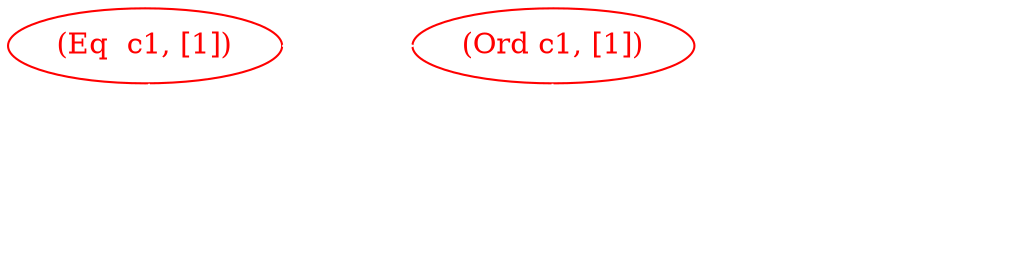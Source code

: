 digraph fgl {
        1 [label = "(Ord c1, [1])", color = "red", fontcolor="red"]
        2 [label = "(Eq  c1, [1])", color = "red", fontcolor="red"]
        3 [label = "(Ord c1, [])", color = "white", fontcolor="white"]
        4 [label = "(Eq  c1, [])", color = "white", fontcolor="white"]
        5 [label = "True", color = "white", fontcolor="white"]

        1 -> 3 [label = "scope", color = "white", fontcolor="white"]
        2 -> 4 [label = "scope", color = "white", fontcolor="white"]
        4 -> 3 [label = "eqOrd", color = "white", fontcolor="white"]
        2 -> 1 [label = "eqOrd", color = "white", fontcolor="white"]
        3 -> 5 [label = "assumption", color = "white", fontcolor="white"]

        {rank = same; 1 2 }
        {rank = same; 3 4 5 }
}
